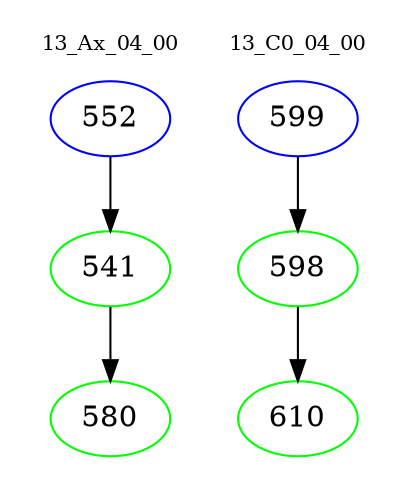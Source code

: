 digraph{
subgraph cluster_0 {
color = white
label = "13_Ax_04_00";
fontsize=10;
T0_552 [label="552", color="blue"]
T0_552 -> T0_541 [color="black"]
T0_541 [label="541", color="green"]
T0_541 -> T0_580 [color="black"]
T0_580 [label="580", color="green"]
}
subgraph cluster_1 {
color = white
label = "13_C0_04_00";
fontsize=10;
T1_599 [label="599", color="blue"]
T1_599 -> T1_598 [color="black"]
T1_598 [label="598", color="green"]
T1_598 -> T1_610 [color="black"]
T1_610 [label="610", color="green"]
}
}
